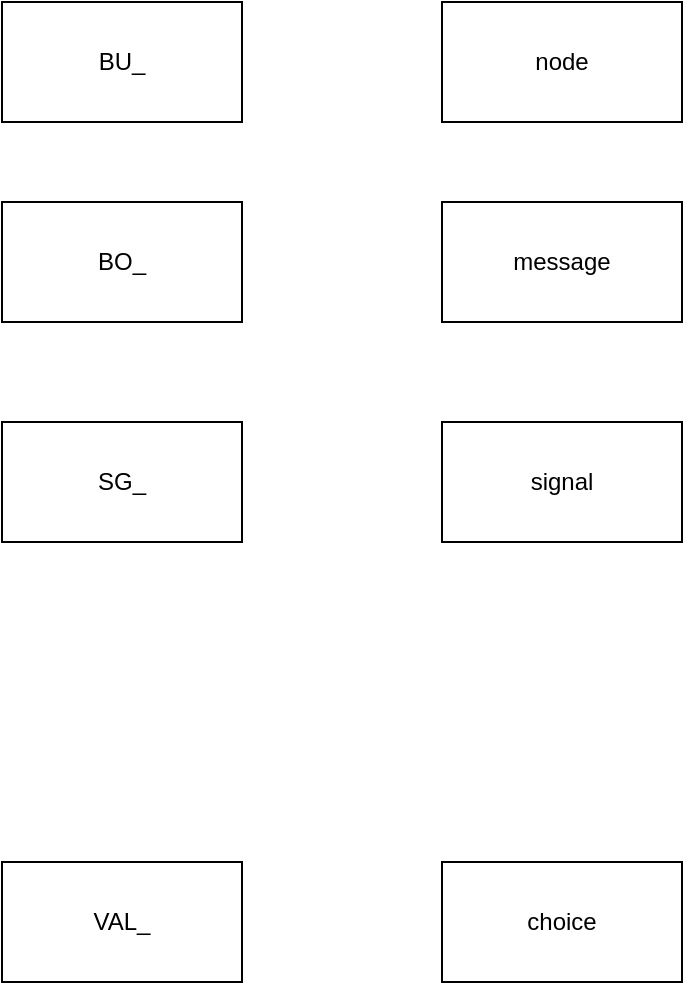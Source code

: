 <mxfile>
    <diagram id="0CQFVA6_GC00lFm2K_Ry" name="第 1 页">
        <mxGraphModel dx="412" dy="1139" grid="1" gridSize="10" guides="1" tooltips="1" connect="1" arrows="1" fold="1" page="1" pageScale="1" pageWidth="1169" pageHeight="1654" math="0" shadow="0">
            <root>
                <mxCell id="0"/>
                <mxCell id="1" parent="0"/>
                <mxCell id="2" value="BU_" style="rounded=0;whiteSpace=wrap;html=1;" vertex="1" parent="1">
                    <mxGeometry x="290" y="300" width="120" height="60" as="geometry"/>
                </mxCell>
                <mxCell id="3" value="node" style="rounded=0;whiteSpace=wrap;html=1;" vertex="1" parent="1">
                    <mxGeometry x="510" y="300" width="120" height="60" as="geometry"/>
                </mxCell>
                <mxCell id="4" value="BO_" style="rounded=0;whiteSpace=wrap;html=1;" vertex="1" parent="1">
                    <mxGeometry x="290" y="400" width="120" height="60" as="geometry"/>
                </mxCell>
                <mxCell id="5" value="message" style="rounded=0;whiteSpace=wrap;html=1;" vertex="1" parent="1">
                    <mxGeometry x="510" y="400" width="120" height="60" as="geometry"/>
                </mxCell>
                <mxCell id="6" value="SG_" style="rounded=0;whiteSpace=wrap;html=1;" vertex="1" parent="1">
                    <mxGeometry x="290" y="510" width="120" height="60" as="geometry"/>
                </mxCell>
                <mxCell id="7" value="signal" style="rounded=0;whiteSpace=wrap;html=1;" vertex="1" parent="1">
                    <mxGeometry x="510" y="510" width="120" height="60" as="geometry"/>
                </mxCell>
                <mxCell id="8" value="VAL_" style="rounded=0;whiteSpace=wrap;html=1;" vertex="1" parent="1">
                    <mxGeometry x="290" y="730" width="120" height="60" as="geometry"/>
                </mxCell>
                <mxCell id="9" value="choice" style="rounded=0;whiteSpace=wrap;html=1;" vertex="1" parent="1">
                    <mxGeometry x="510" y="730" width="120" height="60" as="geometry"/>
                </mxCell>
            </root>
        </mxGraphModel>
    </diagram>
</mxfile>